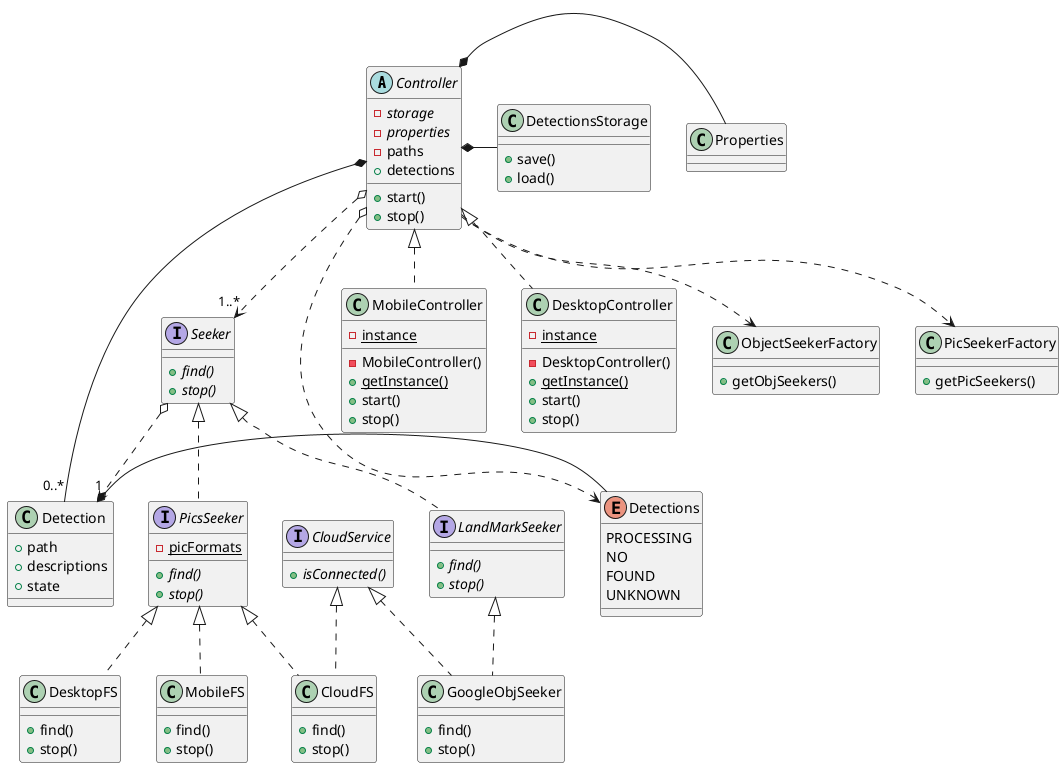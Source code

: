 @startuml

abstract class Controller {
  {abstract}-storage
  {abstract}-properties
  -paths
  +detections
  +start()
  +stop()
}

class MobileController {
  {static} -instance
  -MobileController()
  {static} +getInstance()
  +start()
  +stop()
}

class DesktopController {
  {static} -instance
  -DesktopController()
  {static} +getInstance()
  +start()
  +stop()
}

class DetectionsStorage {
   +save()
   +load()
}

class ObjectSeekerFactory {
   +getObjSeekers()
}

class PicSeekerFactory {
   +getPicSeekers()
}

class Detection {
  +path
  +descriptions
  +state
}

Controller *- Properties
Controller *- DetectionsStorage
Controller *- "0..*" Detection
Controller o..> Detections
Controller o..> "1..*" Seeker
Controller ..> ObjectSeekerFactory
Controller ..> PicSeekerFactory
Detection *- Detections
Seeker o..> "1" Detection
Seeker <|.. PicsSeeker

enum Detections {
   PROCESSING
   NO
   FOUND
   UNKNOWN
}

interface Seeker {
  {abstract} +find()
  {abstract} +stop()
}

interface PicsSeeker {
  {static}-picFormats
  {abstract} +find()
  {abstract} +stop()
}


Controller <|.. MobileController
Controller <|.. DesktopController
PicsSeeker <|.. DesktopFS
PicsSeeker <|.. MobileFS
PicsSeeker <|.. CloudFS
CloudService <|.. CloudFS

class DesktopFS {
   +find()
   +stop()
}

class MobileFS {
   +find()
   +stop()
}

class CloudFS {
   +find()
   +stop()
}


Seeker <|.. LandMarkSeeker
LandMarkSeeker <|.. GoogleObjSeeker
CloudService <|.. GoogleObjSeeker

interface LandMarkSeeker {
   {abstract} +find()
   {abstract} +stop()
}

class GoogleObjSeeker {
   +find()
   +stop()
}


interface CloudService {
  {abstract} +isConnected()
}

@enduml